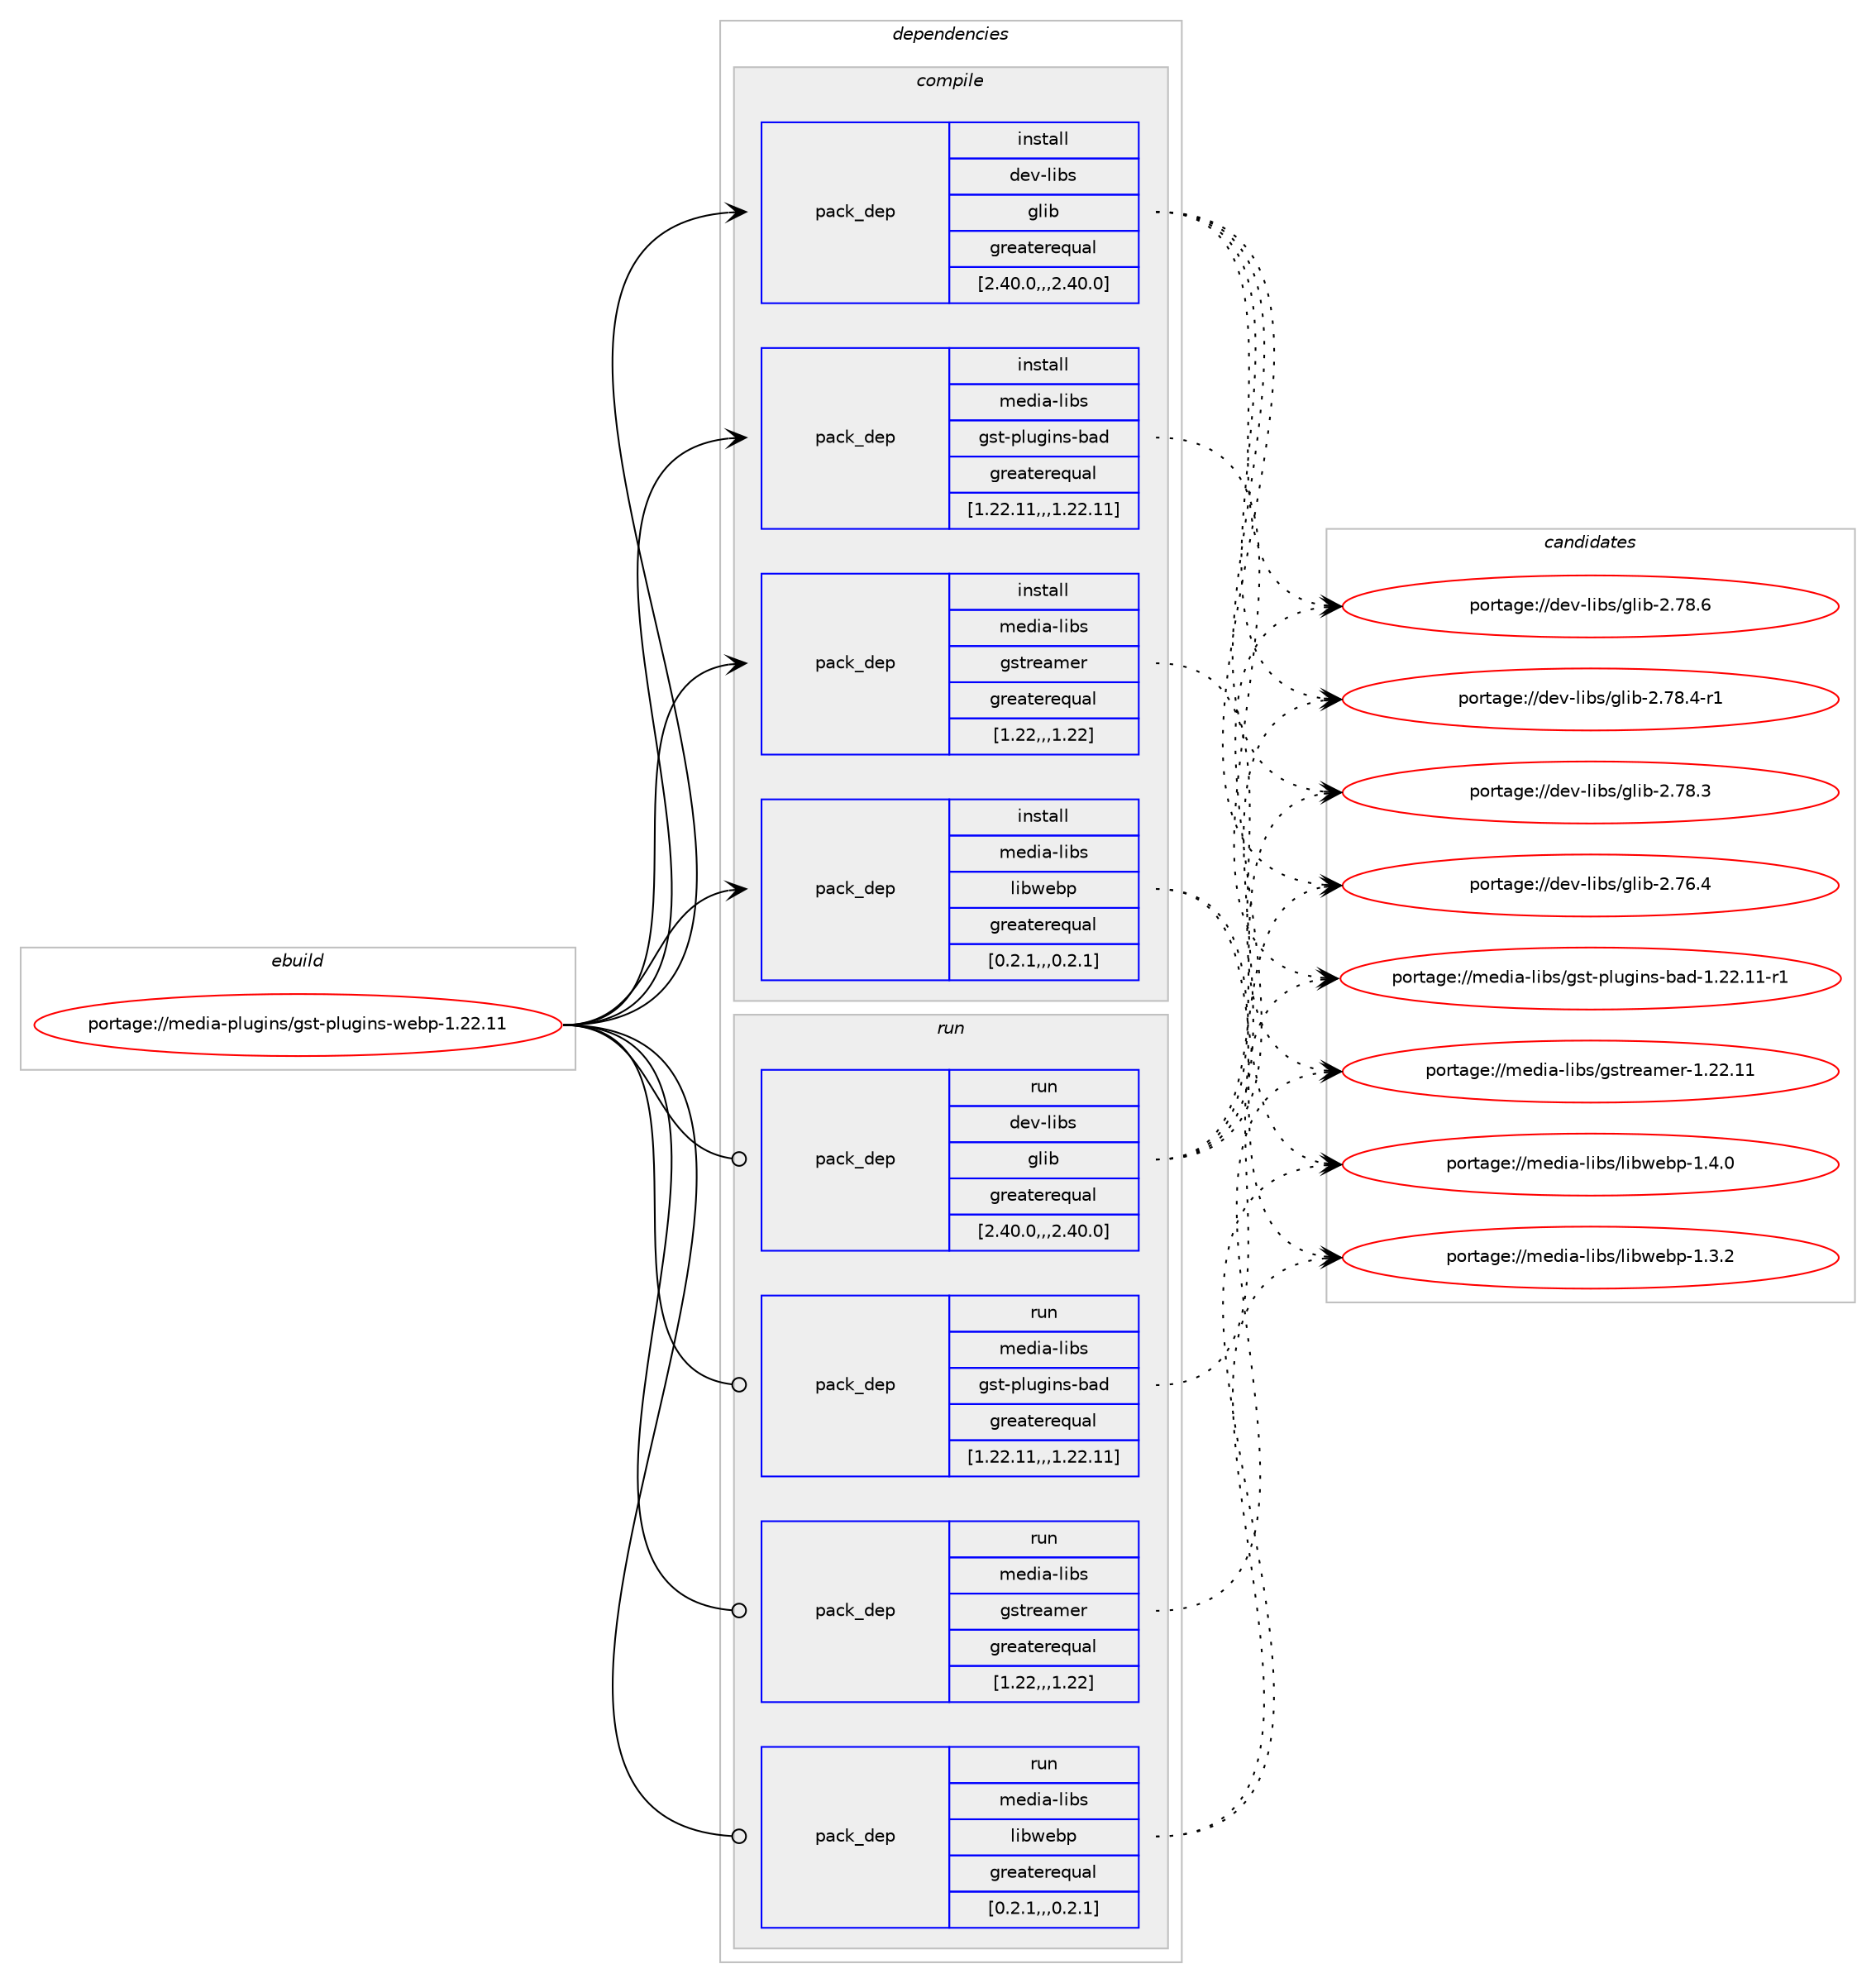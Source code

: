 digraph prolog {

# *************
# Graph options
# *************

newrank=true;
concentrate=true;
compound=true;
graph [rankdir=LR,fontname=Helvetica,fontsize=10,ranksep=1.5];#, ranksep=2.5, nodesep=0.2];
edge  [arrowhead=vee];
node  [fontname=Helvetica,fontsize=10];

# **********
# The ebuild
# **********

subgraph cluster_leftcol {
color=gray;
label=<<i>ebuild</i>>;
id [label="portage://media-plugins/gst-plugins-webp-1.22.11", color=red, width=4, href="../media-plugins/gst-plugins-webp-1.22.11.svg"];
}

# ****************
# The dependencies
# ****************

subgraph cluster_midcol {
color=gray;
label=<<i>dependencies</i>>;
subgraph cluster_compile {
fillcolor="#eeeeee";
style=filled;
label=<<i>compile</i>>;
subgraph pack227443 {
dependency308187 [label=<<TABLE BORDER="0" CELLBORDER="1" CELLSPACING="0" CELLPADDING="4" WIDTH="220"><TR><TD ROWSPAN="6" CELLPADDING="30">pack_dep</TD></TR><TR><TD WIDTH="110">install</TD></TR><TR><TD>dev-libs</TD></TR><TR><TD>glib</TD></TR><TR><TD>greaterequal</TD></TR><TR><TD>[2.40.0,,,2.40.0]</TD></TR></TABLE>>, shape=none, color=blue];
}
id:e -> dependency308187:w [weight=20,style="solid",arrowhead="vee"];
subgraph pack227444 {
dependency308188 [label=<<TABLE BORDER="0" CELLBORDER="1" CELLSPACING="0" CELLPADDING="4" WIDTH="220"><TR><TD ROWSPAN="6" CELLPADDING="30">pack_dep</TD></TR><TR><TD WIDTH="110">install</TD></TR><TR><TD>media-libs</TD></TR><TR><TD>gst-plugins-bad</TD></TR><TR><TD>greaterequal</TD></TR><TR><TD>[1.22.11,,,1.22.11]</TD></TR></TABLE>>, shape=none, color=blue];
}
id:e -> dependency308188:w [weight=20,style="solid",arrowhead="vee"];
subgraph pack227445 {
dependency308189 [label=<<TABLE BORDER="0" CELLBORDER="1" CELLSPACING="0" CELLPADDING="4" WIDTH="220"><TR><TD ROWSPAN="6" CELLPADDING="30">pack_dep</TD></TR><TR><TD WIDTH="110">install</TD></TR><TR><TD>media-libs</TD></TR><TR><TD>gstreamer</TD></TR><TR><TD>greaterequal</TD></TR><TR><TD>[1.22,,,1.22]</TD></TR></TABLE>>, shape=none, color=blue];
}
id:e -> dependency308189:w [weight=20,style="solid",arrowhead="vee"];
subgraph pack227446 {
dependency308190 [label=<<TABLE BORDER="0" CELLBORDER="1" CELLSPACING="0" CELLPADDING="4" WIDTH="220"><TR><TD ROWSPAN="6" CELLPADDING="30">pack_dep</TD></TR><TR><TD WIDTH="110">install</TD></TR><TR><TD>media-libs</TD></TR><TR><TD>libwebp</TD></TR><TR><TD>greaterequal</TD></TR><TR><TD>[0.2.1,,,0.2.1]</TD></TR></TABLE>>, shape=none, color=blue];
}
id:e -> dependency308190:w [weight=20,style="solid",arrowhead="vee"];
}
subgraph cluster_compileandrun {
fillcolor="#eeeeee";
style=filled;
label=<<i>compile and run</i>>;
}
subgraph cluster_run {
fillcolor="#eeeeee";
style=filled;
label=<<i>run</i>>;
subgraph pack227447 {
dependency308191 [label=<<TABLE BORDER="0" CELLBORDER="1" CELLSPACING="0" CELLPADDING="4" WIDTH="220"><TR><TD ROWSPAN="6" CELLPADDING="30">pack_dep</TD></TR><TR><TD WIDTH="110">run</TD></TR><TR><TD>dev-libs</TD></TR><TR><TD>glib</TD></TR><TR><TD>greaterequal</TD></TR><TR><TD>[2.40.0,,,2.40.0]</TD></TR></TABLE>>, shape=none, color=blue];
}
id:e -> dependency308191:w [weight=20,style="solid",arrowhead="odot"];
subgraph pack227448 {
dependency308192 [label=<<TABLE BORDER="0" CELLBORDER="1" CELLSPACING="0" CELLPADDING="4" WIDTH="220"><TR><TD ROWSPAN="6" CELLPADDING="30">pack_dep</TD></TR><TR><TD WIDTH="110">run</TD></TR><TR><TD>media-libs</TD></TR><TR><TD>gst-plugins-bad</TD></TR><TR><TD>greaterequal</TD></TR><TR><TD>[1.22.11,,,1.22.11]</TD></TR></TABLE>>, shape=none, color=blue];
}
id:e -> dependency308192:w [weight=20,style="solid",arrowhead="odot"];
subgraph pack227449 {
dependency308193 [label=<<TABLE BORDER="0" CELLBORDER="1" CELLSPACING="0" CELLPADDING="4" WIDTH="220"><TR><TD ROWSPAN="6" CELLPADDING="30">pack_dep</TD></TR><TR><TD WIDTH="110">run</TD></TR><TR><TD>media-libs</TD></TR><TR><TD>gstreamer</TD></TR><TR><TD>greaterequal</TD></TR><TR><TD>[1.22,,,1.22]</TD></TR></TABLE>>, shape=none, color=blue];
}
id:e -> dependency308193:w [weight=20,style="solid",arrowhead="odot"];
subgraph pack227450 {
dependency308194 [label=<<TABLE BORDER="0" CELLBORDER="1" CELLSPACING="0" CELLPADDING="4" WIDTH="220"><TR><TD ROWSPAN="6" CELLPADDING="30">pack_dep</TD></TR><TR><TD WIDTH="110">run</TD></TR><TR><TD>media-libs</TD></TR><TR><TD>libwebp</TD></TR><TR><TD>greaterequal</TD></TR><TR><TD>[0.2.1,,,0.2.1]</TD></TR></TABLE>>, shape=none, color=blue];
}
id:e -> dependency308194:w [weight=20,style="solid",arrowhead="odot"];
}
}

# **************
# The candidates
# **************

subgraph cluster_choices {
rank=same;
color=gray;
label=<<i>candidates</i>>;

subgraph choice227443 {
color=black;
nodesep=1;
choice1001011184510810598115471031081059845504655564654 [label="portage://dev-libs/glib-2.78.6", color=red, width=4,href="../dev-libs/glib-2.78.6.svg"];
choice10010111845108105981154710310810598455046555646524511449 [label="portage://dev-libs/glib-2.78.4-r1", color=red, width=4,href="../dev-libs/glib-2.78.4-r1.svg"];
choice1001011184510810598115471031081059845504655564651 [label="portage://dev-libs/glib-2.78.3", color=red, width=4,href="../dev-libs/glib-2.78.3.svg"];
choice1001011184510810598115471031081059845504655544652 [label="portage://dev-libs/glib-2.76.4", color=red, width=4,href="../dev-libs/glib-2.76.4.svg"];
dependency308187:e -> choice1001011184510810598115471031081059845504655564654:w [style=dotted,weight="100"];
dependency308187:e -> choice10010111845108105981154710310810598455046555646524511449:w [style=dotted,weight="100"];
dependency308187:e -> choice1001011184510810598115471031081059845504655564651:w [style=dotted,weight="100"];
dependency308187:e -> choice1001011184510810598115471031081059845504655544652:w [style=dotted,weight="100"];
}
subgraph choice227444 {
color=black;
nodesep=1;
choice109101100105974510810598115471031151164511210811710310511011545989710045494650504649494511449 [label="portage://media-libs/gst-plugins-bad-1.22.11-r1", color=red, width=4,href="../media-libs/gst-plugins-bad-1.22.11-r1.svg"];
dependency308188:e -> choice109101100105974510810598115471031151164511210811710310511011545989710045494650504649494511449:w [style=dotted,weight="100"];
}
subgraph choice227445 {
color=black;
nodesep=1;
choice10910110010597451081059811547103115116114101971091011144549465050464949 [label="portage://media-libs/gstreamer-1.22.11", color=red, width=4,href="../media-libs/gstreamer-1.22.11.svg"];
dependency308189:e -> choice10910110010597451081059811547103115116114101971091011144549465050464949:w [style=dotted,weight="100"];
}
subgraph choice227446 {
color=black;
nodesep=1;
choice109101100105974510810598115471081059811910198112454946524648 [label="portage://media-libs/libwebp-1.4.0", color=red, width=4,href="../media-libs/libwebp-1.4.0.svg"];
choice109101100105974510810598115471081059811910198112454946514650 [label="portage://media-libs/libwebp-1.3.2", color=red, width=4,href="../media-libs/libwebp-1.3.2.svg"];
dependency308190:e -> choice109101100105974510810598115471081059811910198112454946524648:w [style=dotted,weight="100"];
dependency308190:e -> choice109101100105974510810598115471081059811910198112454946514650:w [style=dotted,weight="100"];
}
subgraph choice227447 {
color=black;
nodesep=1;
choice1001011184510810598115471031081059845504655564654 [label="portage://dev-libs/glib-2.78.6", color=red, width=4,href="../dev-libs/glib-2.78.6.svg"];
choice10010111845108105981154710310810598455046555646524511449 [label="portage://dev-libs/glib-2.78.4-r1", color=red, width=4,href="../dev-libs/glib-2.78.4-r1.svg"];
choice1001011184510810598115471031081059845504655564651 [label="portage://dev-libs/glib-2.78.3", color=red, width=4,href="../dev-libs/glib-2.78.3.svg"];
choice1001011184510810598115471031081059845504655544652 [label="portage://dev-libs/glib-2.76.4", color=red, width=4,href="../dev-libs/glib-2.76.4.svg"];
dependency308191:e -> choice1001011184510810598115471031081059845504655564654:w [style=dotted,weight="100"];
dependency308191:e -> choice10010111845108105981154710310810598455046555646524511449:w [style=dotted,weight="100"];
dependency308191:e -> choice1001011184510810598115471031081059845504655564651:w [style=dotted,weight="100"];
dependency308191:e -> choice1001011184510810598115471031081059845504655544652:w [style=dotted,weight="100"];
}
subgraph choice227448 {
color=black;
nodesep=1;
choice109101100105974510810598115471031151164511210811710310511011545989710045494650504649494511449 [label="portage://media-libs/gst-plugins-bad-1.22.11-r1", color=red, width=4,href="../media-libs/gst-plugins-bad-1.22.11-r1.svg"];
dependency308192:e -> choice109101100105974510810598115471031151164511210811710310511011545989710045494650504649494511449:w [style=dotted,weight="100"];
}
subgraph choice227449 {
color=black;
nodesep=1;
choice10910110010597451081059811547103115116114101971091011144549465050464949 [label="portage://media-libs/gstreamer-1.22.11", color=red, width=4,href="../media-libs/gstreamer-1.22.11.svg"];
dependency308193:e -> choice10910110010597451081059811547103115116114101971091011144549465050464949:w [style=dotted,weight="100"];
}
subgraph choice227450 {
color=black;
nodesep=1;
choice109101100105974510810598115471081059811910198112454946524648 [label="portage://media-libs/libwebp-1.4.0", color=red, width=4,href="../media-libs/libwebp-1.4.0.svg"];
choice109101100105974510810598115471081059811910198112454946514650 [label="portage://media-libs/libwebp-1.3.2", color=red, width=4,href="../media-libs/libwebp-1.3.2.svg"];
dependency308194:e -> choice109101100105974510810598115471081059811910198112454946524648:w [style=dotted,weight="100"];
dependency308194:e -> choice109101100105974510810598115471081059811910198112454946514650:w [style=dotted,weight="100"];
}
}

}
